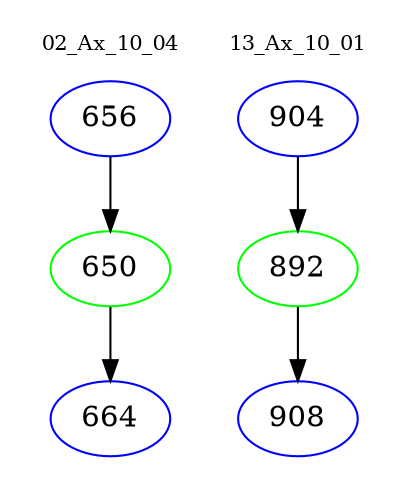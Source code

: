digraph{
subgraph cluster_0 {
color = white
label = "02_Ax_10_04";
fontsize=10;
T0_656 [label="656", color="blue"]
T0_656 -> T0_650 [color="black"]
T0_650 [label="650", color="green"]
T0_650 -> T0_664 [color="black"]
T0_664 [label="664", color="blue"]
}
subgraph cluster_1 {
color = white
label = "13_Ax_10_01";
fontsize=10;
T1_904 [label="904", color="blue"]
T1_904 -> T1_892 [color="black"]
T1_892 [label="892", color="green"]
T1_892 -> T1_908 [color="black"]
T1_908 [label="908", color="blue"]
}
}
